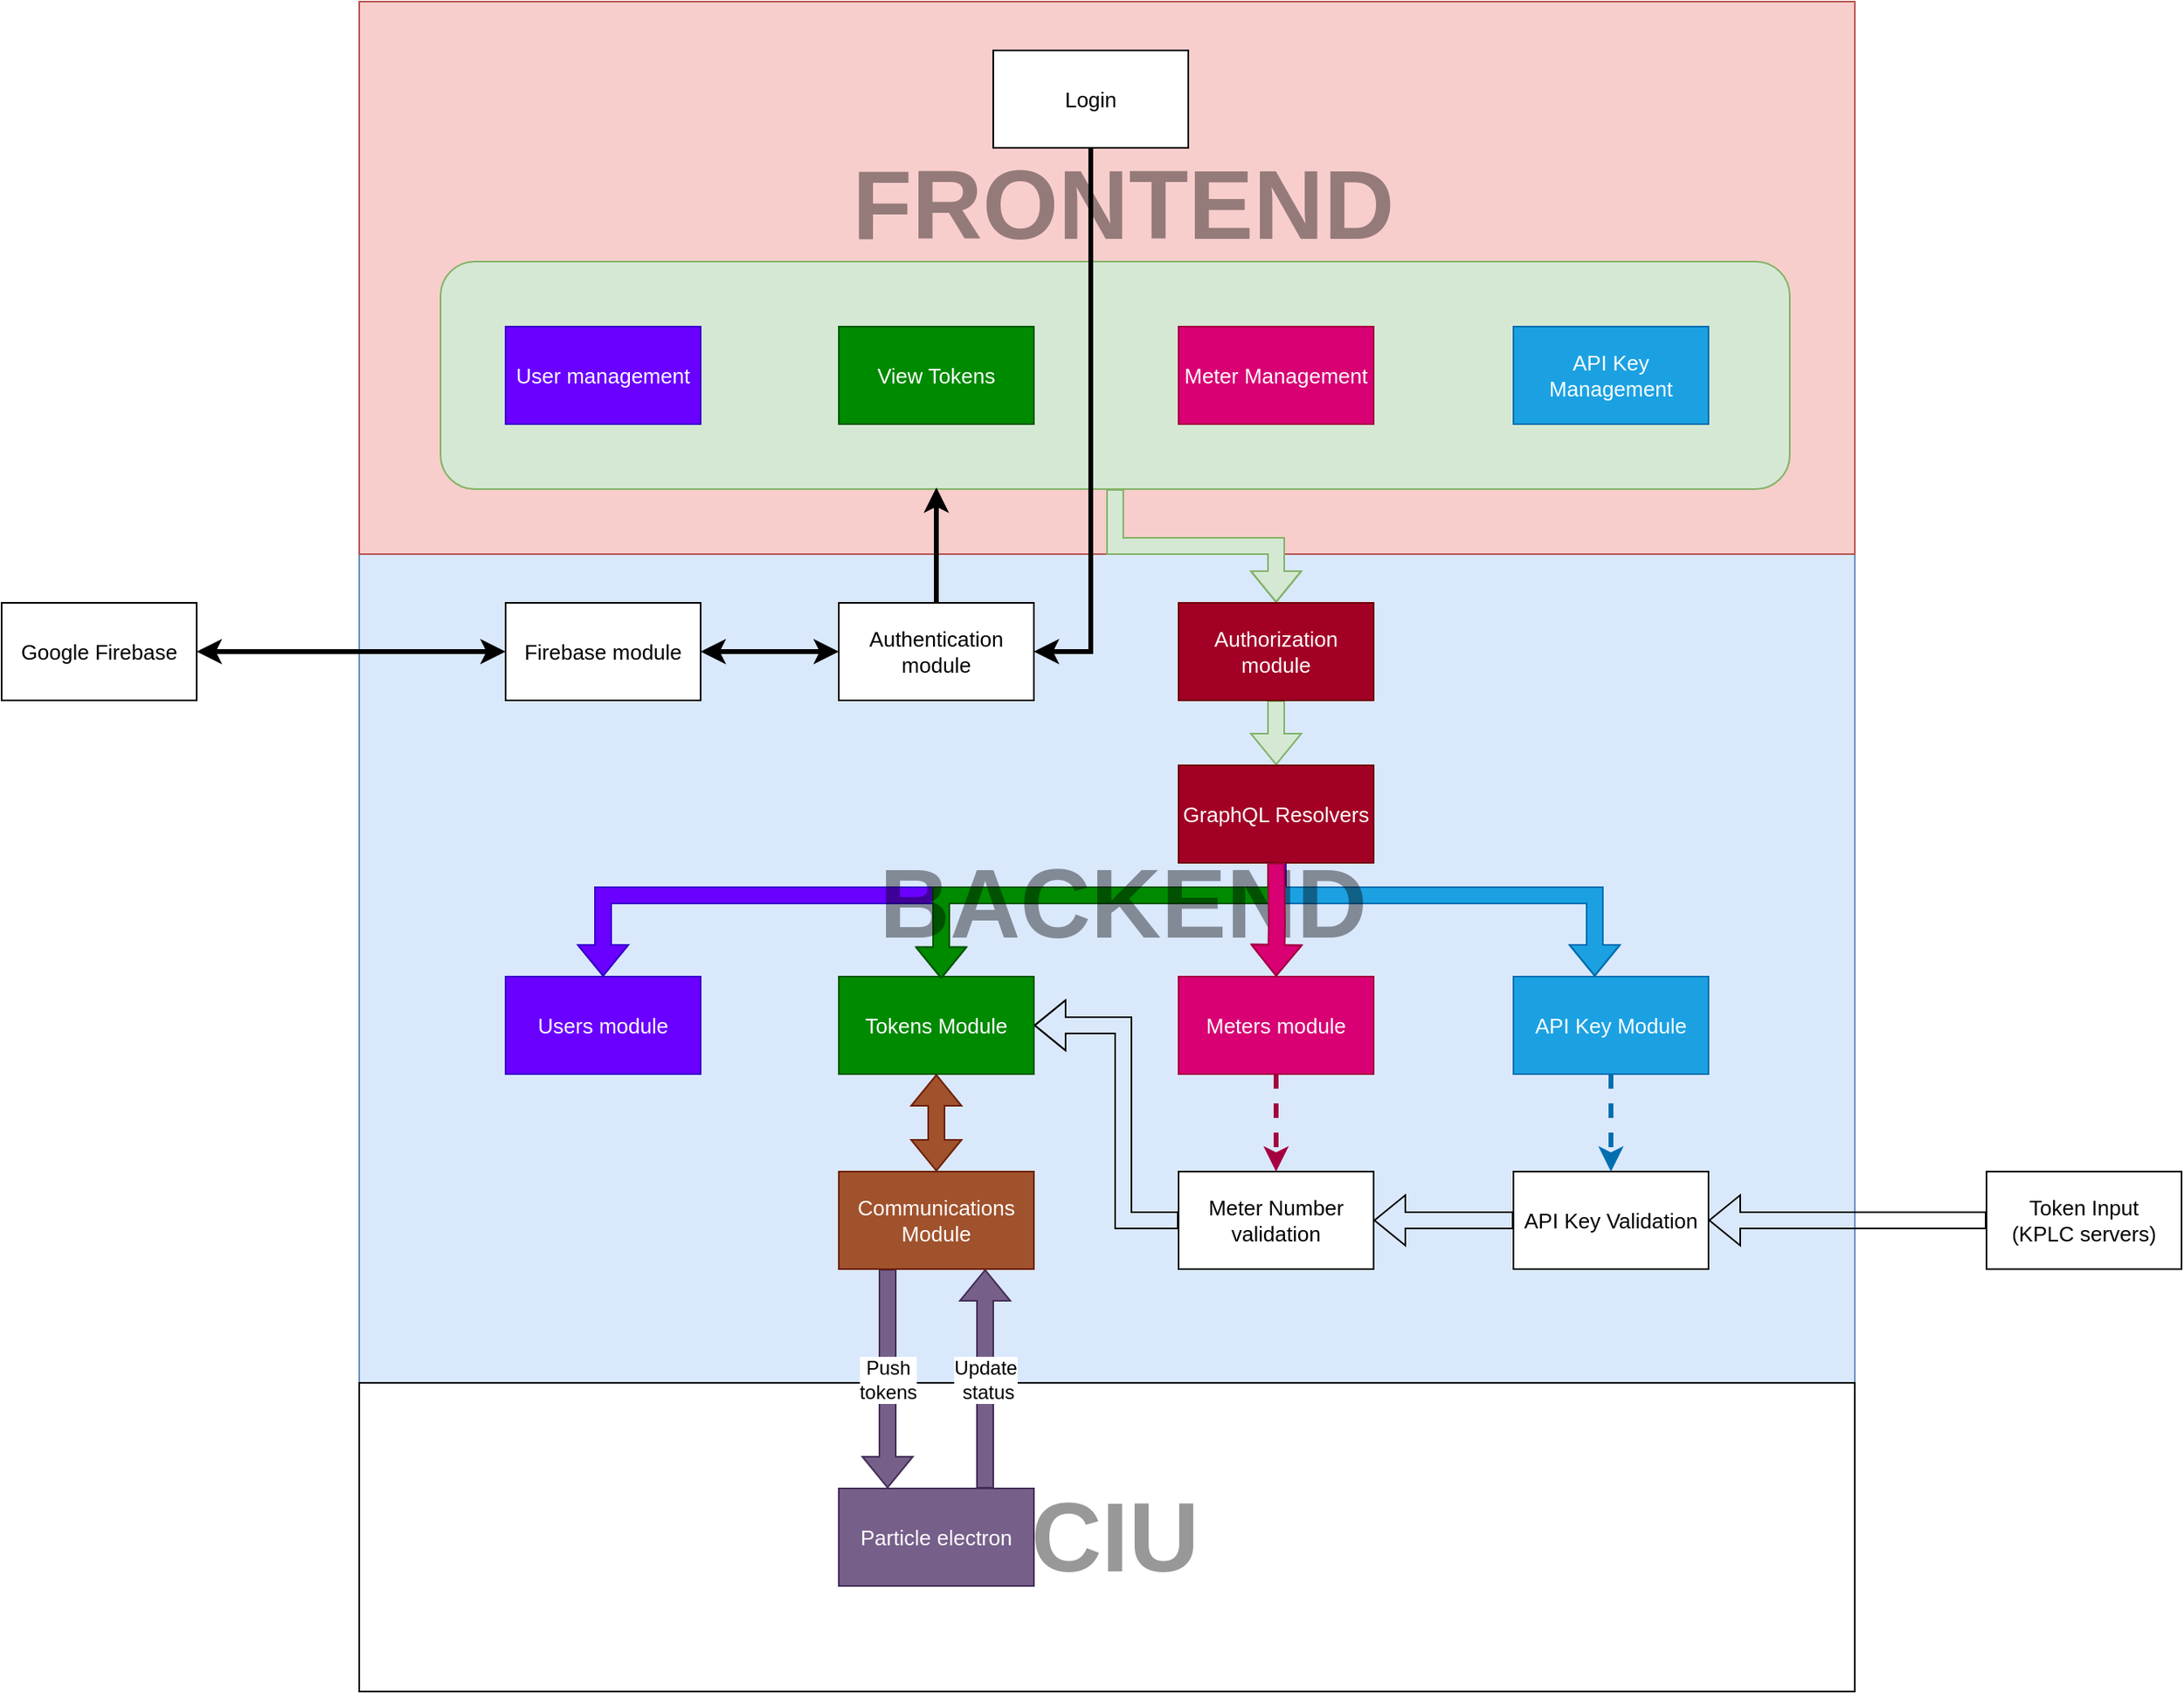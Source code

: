 <mxfile version="14.1.8" type="device"><diagram id="C5RBs43oDa-KdzZeNtuy" name="Page-1"><mxGraphModel dx="2144" dy="1612" grid="1" gridSize="10" guides="1" tooltips="1" connect="1" arrows="1" fold="1" page="1" pageScale="1" pageWidth="827" pageHeight="1169" math="0" shadow="0"><root><mxCell id="WIyWlLk6GJQsqaUBKTNV-0"/><mxCell id="WIyWlLk6GJQsqaUBKTNV-1" parent="WIyWlLk6GJQsqaUBKTNV-0"/><mxCell id="aEoYYCFHLiUPDO5pjgAt-21" value="" style="rounded=0;whiteSpace=wrap;html=1;fillColor=#dae8fc;strokeColor=#6c8ebf;textOpacity=40;fontSize=60;fontStyle=1" parent="WIyWlLk6GJQsqaUBKTNV-1" vertex="1"><mxGeometry x="240" y="440" width="920" height="510" as="geometry"/></mxCell><mxCell id="aEoYYCFHLiUPDO5pjgAt-15" value="" style="rounded=0;whiteSpace=wrap;html=1;fillColor=#f8cecc;strokeColor=#b85450;fontSize=60;textOpacity=40;" parent="WIyWlLk6GJQsqaUBKTNV-1" vertex="1"><mxGeometry x="240" y="100" width="920" height="340" as="geometry"/></mxCell><mxCell id="aEoYYCFHLiUPDO5pjgAt-24" style="edgeStyle=orthogonalEdgeStyle;rounded=0;orthogonalLoop=1;jettySize=auto;html=1;shape=flexArrow;fillColor=#d5e8d4;strokeColor=#82b366;" parent="WIyWlLk6GJQsqaUBKTNV-1" source="aEoYYCFHLiUPDO5pjgAt-22" target="aEoYYCFHLiUPDO5pjgAt-6" edge="1"><mxGeometry relative="1" as="geometry"/></mxCell><mxCell id="aEoYYCFHLiUPDO5pjgAt-22" value="" style="rounded=1;whiteSpace=wrap;html=1;fillColor=#d5e8d4;strokeColor=#82b366;" parent="WIyWlLk6GJQsqaUBKTNV-1" vertex="1"><mxGeometry x="290" y="260" width="830" height="140" as="geometry"/></mxCell><mxCell id="aEoYYCFHLiUPDO5pjgAt-14" style="edgeStyle=orthogonalEdgeStyle;rounded=0;orthogonalLoop=1;jettySize=auto;html=1;entryX=1;entryY=0.5;entryDx=0;entryDy=0;strokeWidth=3;" parent="WIyWlLk6GJQsqaUBKTNV-1" source="aEoYYCFHLiUPDO5pjgAt-7" target="aEoYYCFHLiUPDO5pjgAt-0" edge="1"><mxGeometry relative="1" as="geometry"/></mxCell><mxCell id="aEoYYCFHLiUPDO5pjgAt-7" value="Login" style="rounded=0;whiteSpace=wrap;html=1;fontSize=13;" parent="WIyWlLk6GJQsqaUBKTNV-1" vertex="1"><mxGeometry x="630" y="130" width="120" height="60" as="geometry"/></mxCell><mxCell id="aEoYYCFHLiUPDO5pjgAt-16" style="edgeStyle=orthogonalEdgeStyle;rounded=0;orthogonalLoop=1;jettySize=auto;html=1;strokeWidth=3;fillColor=#d5e8d4;" parent="WIyWlLk6GJQsqaUBKTNV-1" source="aEoYYCFHLiUPDO5pjgAt-0" edge="1"><mxGeometry relative="1" as="geometry"><mxPoint x="595" y="399" as="targetPoint"/></mxGeometry></mxCell><mxCell id="aEoYYCFHLiUPDO5pjgAt-40" style="edgeStyle=orthogonalEdgeStyle;shape=flexArrow;rounded=0;orthogonalLoop=1;jettySize=auto;html=1;startArrow=none;startFill=0;strokeWidth=1;fontSize=60;entryX=1;entryY=0.5;entryDx=0;entryDy=0;" parent="WIyWlLk6GJQsqaUBKTNV-1" source="aEoYYCFHLiUPDO5pjgAt-18" target="aEoYYCFHLiUPDO5pjgAt-12" edge="1"><mxGeometry relative="1" as="geometry"><Array as="points"><mxPoint x="710" y="850"/><mxPoint x="710" y="730"/></Array></mxGeometry></mxCell><mxCell id="aEoYYCFHLiUPDO5pjgAt-18" value="Meter Number validation" style="rounded=0;whiteSpace=wrap;html=1;fontSize=13;" parent="WIyWlLk6GJQsqaUBKTNV-1" vertex="1"><mxGeometry x="744" y="820" width="120" height="60" as="geometry"/></mxCell><mxCell id="aEoYYCFHLiUPDO5pjgAt-39" style="edgeStyle=orthogonalEdgeStyle;shape=flexArrow;rounded=0;orthogonalLoop=1;jettySize=auto;html=1;startArrow=none;startFill=0;strokeWidth=1;fontSize=60;" parent="WIyWlLk6GJQsqaUBKTNV-1" source="aEoYYCFHLiUPDO5pjgAt-19" target="aEoYYCFHLiUPDO5pjgAt-18" edge="1"><mxGeometry relative="1" as="geometry"/></mxCell><mxCell id="aEoYYCFHLiUPDO5pjgAt-19" value="API Key Validation" style="rounded=0;whiteSpace=wrap;html=1;fontSize=13;" parent="WIyWlLk6GJQsqaUBKTNV-1" vertex="1"><mxGeometry x="950" y="820" width="120" height="60" as="geometry"/></mxCell><mxCell id="aEoYYCFHLiUPDO5pjgAt-1" value="User management" style="rounded=0;whiteSpace=wrap;html=1;fontSize=13;fillColor=#6a00ff;strokeColor=#3700CC;fontColor=#ffffff;" parent="WIyWlLk6GJQsqaUBKTNV-1" vertex="1"><mxGeometry x="330" y="300" width="120" height="60" as="geometry"/></mxCell><mxCell id="aEoYYCFHLiUPDO5pjgAt-2" value="Meter Management" style="rounded=0;whiteSpace=wrap;html=1;fontSize=13;fillColor=#d80073;strokeColor=#A50040;fontColor=#ffffff;" parent="WIyWlLk6GJQsqaUBKTNV-1" vertex="1"><mxGeometry x="744" y="300" width="120" height="60" as="geometry"/></mxCell><mxCell id="aEoYYCFHLiUPDO5pjgAt-3" value="API Key Management" style="rounded=0;whiteSpace=wrap;html=1;fontSize=13;fillColor=#1ba1e2;strokeColor=#006EAF;fontColor=#ffffff;" parent="WIyWlLk6GJQsqaUBKTNV-1" vertex="1"><mxGeometry x="950" y="300" width="120" height="60" as="geometry"/></mxCell><mxCell id="aEoYYCFHLiUPDO5pjgAt-4" value="View Tokens" style="rounded=0;whiteSpace=wrap;html=1;fontSize=13;fillColor=#008a00;strokeColor=#005700;fontColor=#ffffff;" parent="WIyWlLk6GJQsqaUBKTNV-1" vertex="1"><mxGeometry x="535" y="300" width="120" height="60" as="geometry"/></mxCell><mxCell id="aEoYYCFHLiUPDO5pjgAt-9" value="Users module" style="rounded=0;whiteSpace=wrap;html=1;fontSize=13;fillColor=#6a00ff;strokeColor=#3700CC;fontColor=#ffffff;" parent="WIyWlLk6GJQsqaUBKTNV-1" vertex="1"><mxGeometry x="330" y="700" width="120" height="60" as="geometry"/></mxCell><mxCell id="aEoYYCFHLiUPDO5pjgAt-45" style="edgeStyle=orthogonalEdgeStyle;rounded=0;orthogonalLoop=1;jettySize=auto;html=1;entryX=0.5;entryY=0;entryDx=0;entryDy=0;dashed=1;startArrow=none;startFill=0;strokeWidth=3;fontSize=60;jumpSize=6;fillColor=#d80073;strokeColor=#A50040;" parent="WIyWlLk6GJQsqaUBKTNV-1" source="aEoYYCFHLiUPDO5pjgAt-10" target="aEoYYCFHLiUPDO5pjgAt-18" edge="1"><mxGeometry relative="1" as="geometry"/></mxCell><mxCell id="aEoYYCFHLiUPDO5pjgAt-10" value="Meters module" style="rounded=0;whiteSpace=wrap;html=1;fontSize=13;fillColor=#d80073;strokeColor=#A50040;fontColor=#ffffff;" parent="WIyWlLk6GJQsqaUBKTNV-1" vertex="1"><mxGeometry x="744" y="700" width="120" height="60" as="geometry"/></mxCell><mxCell id="aEoYYCFHLiUPDO5pjgAt-44" style="edgeStyle=orthogonalEdgeStyle;rounded=0;orthogonalLoop=1;jettySize=auto;html=1;startArrow=none;startFill=0;strokeWidth=3;fontSize=60;dashed=1;fillColor=#1ba1e2;strokeColor=#006EAF;" parent="WIyWlLk6GJQsqaUBKTNV-1" source="aEoYYCFHLiUPDO5pjgAt-11" target="aEoYYCFHLiUPDO5pjgAt-19" edge="1"><mxGeometry relative="1" as="geometry"/></mxCell><mxCell id="aEoYYCFHLiUPDO5pjgAt-11" value="API Key Module" style="rounded=0;whiteSpace=wrap;html=1;fontSize=13;fillColor=#1ba1e2;strokeColor=#006EAF;fontColor=#ffffff;" parent="WIyWlLk6GJQsqaUBKTNV-1" vertex="1"><mxGeometry x="950" y="700" width="120" height="60" as="geometry"/></mxCell><mxCell id="aEoYYCFHLiUPDO5pjgAt-12" value="Tokens Module" style="rounded=0;whiteSpace=wrap;html=1;fontSize=13;fillColor=#008a00;strokeColor=#005700;fontColor=#ffffff;" parent="WIyWlLk6GJQsqaUBKTNV-1" vertex="1"><mxGeometry x="535" y="700" width="120" height="60" as="geometry"/></mxCell><mxCell id="aEoYYCFHLiUPDO5pjgAt-35" style="edgeStyle=orthogonalEdgeStyle;rounded=0;orthogonalLoop=1;jettySize=auto;html=1;strokeWidth=3;fontSize=60;startArrow=classic;startFill=1;" parent="WIyWlLk6GJQsqaUBKTNV-1" source="aEoYYCFHLiUPDO5pjgAt-0" target="aEoYYCFHLiUPDO5pjgAt-34" edge="1"><mxGeometry relative="1" as="geometry"/></mxCell><mxCell id="aEoYYCFHLiUPDO5pjgAt-0" value="Authentication module" style="rounded=0;whiteSpace=wrap;html=1;fontSize=13;" parent="WIyWlLk6GJQsqaUBKTNV-1" vertex="1"><mxGeometry x="535" y="470" width="120" height="60" as="geometry"/></mxCell><mxCell id="aEoYYCFHLiUPDO5pjgAt-26" style="edgeStyle=orthogonalEdgeStyle;shape=flexArrow;rounded=0;orthogonalLoop=1;jettySize=auto;html=1;fillColor=#6a00ff;strokeColor=#3700CC;entryX=0.5;entryY=0;entryDx=0;entryDy=0;exitX=0.75;exitY=0;exitDx=0;exitDy=0;" parent="WIyWlLk6GJQsqaUBKTNV-1" source="aEoYYCFHLiUPDO5pjgAt-51" target="aEoYYCFHLiUPDO5pjgAt-9" edge="1"><mxGeometry relative="1" as="geometry"><mxPoint x="804.0" y="630" as="sourcePoint"/><Array as="points"><mxPoint x="805" y="650"/><mxPoint x="390" y="650"/></Array></mxGeometry></mxCell><mxCell id="aEoYYCFHLiUPDO5pjgAt-37" style="edgeStyle=orthogonalEdgeStyle;shape=flexArrow;rounded=0;orthogonalLoop=1;jettySize=auto;html=1;startArrow=none;startFill=0;strokeWidth=1;fontSize=60;fillColor=#1ba1e2;strokeColor=#006EAF;" parent="WIyWlLk6GJQsqaUBKTNV-1" target="aEoYYCFHLiUPDO5pjgAt-11" edge="1"><mxGeometry relative="1" as="geometry"><mxPoint x="804.0" y="630" as="sourcePoint"/><Array as="points"><mxPoint x="804" y="650"/><mxPoint x="1000" y="650"/></Array></mxGeometry></mxCell><mxCell id="aEoYYCFHLiUPDO5pjgAt-49" style="edgeStyle=orthogonalEdgeStyle;rounded=0;jumpSize=6;orthogonalLoop=1;jettySize=auto;html=1;startArrow=none;startFill=0;strokeWidth=1;fontSize=12;shape=flexArrow;fillColor=#d5e8d4;strokeColor=#82b366;" parent="WIyWlLk6GJQsqaUBKTNV-1" source="aEoYYCFHLiUPDO5pjgAt-6" target="aEoYYCFHLiUPDO5pjgAt-47" edge="1"><mxGeometry relative="1" as="geometry"/></mxCell><mxCell id="aEoYYCFHLiUPDO5pjgAt-6" value="Authorization module" style="rounded=0;whiteSpace=wrap;html=1;fillColor=#a20025;strokeColor=#6F0000;fontSize=13;fontColor=#ffffff;" parent="WIyWlLk6GJQsqaUBKTNV-1" vertex="1"><mxGeometry x="744" y="470" width="120" height="60" as="geometry"/></mxCell><mxCell id="aEoYYCFHLiUPDO5pjgAt-38" style="edgeStyle=orthogonalEdgeStyle;shape=flexArrow;rounded=0;orthogonalLoop=1;jettySize=auto;html=1;startArrow=none;startFill=0;strokeWidth=1;fontSize=60;" parent="WIyWlLk6GJQsqaUBKTNV-1" source="aEoYYCFHLiUPDO5pjgAt-27" target="aEoYYCFHLiUPDO5pjgAt-19" edge="1"><mxGeometry relative="1" as="geometry"><mxPoint x="1200" y="850" as="sourcePoint"/></mxGeometry></mxCell><mxCell id="aEoYYCFHLiUPDO5pjgAt-27" value="Token Input&lt;br&gt;(KPLC servers)" style="rounded=0;whiteSpace=wrap;html=1;fontSize=13;" parent="WIyWlLk6GJQsqaUBKTNV-1" vertex="1"><mxGeometry x="1241" y="820" width="120" height="60" as="geometry"/></mxCell><mxCell id="aEoYYCFHLiUPDO5pjgAt-28" value="" style="rounded=0;whiteSpace=wrap;html=1;fontSize=60;fontStyle=1;textOpacity=40;" parent="WIyWlLk6GJQsqaUBKTNV-1" vertex="1"><mxGeometry x="240" y="950" width="920" height="190" as="geometry"/></mxCell><mxCell id="aEoYYCFHLiUPDO5pjgAt-43" value="&lt;font style=&quot;font-size: 12px&quot;&gt;Update&lt;br&gt;&amp;nbsp;status&lt;/font&gt;" style="edgeStyle=orthogonalEdgeStyle;shape=flexArrow;rounded=0;orthogonalLoop=1;jettySize=auto;html=1;startArrow=none;startFill=0;strokeWidth=1;fontSize=12;entryX=0.75;entryY=1;entryDx=0;entryDy=0;exitX=0.75;exitY=0;exitDx=0;exitDy=0;fillColor=#76608a;strokeColor=#432D57;" parent="WIyWlLk6GJQsqaUBKTNV-1" source="aEoYYCFHLiUPDO5pjgAt-29" target="aEoYYCFHLiUPDO5pjgAt-31" edge="1"><mxGeometry relative="1" as="geometry"/></mxCell><mxCell id="aEoYYCFHLiUPDO5pjgAt-29" value="Particle electron" style="rounded=0;whiteSpace=wrap;html=1;fontSize=13;fillColor=#76608a;strokeColor=#432D57;fontColor=#ffffff;" parent="WIyWlLk6GJQsqaUBKTNV-1" vertex="1"><mxGeometry x="535" y="1015" width="120" height="60" as="geometry"/></mxCell><mxCell id="aEoYYCFHLiUPDO5pjgAt-30" value="FRONTEND" style="rounded=0;whiteSpace=wrap;html=1;fontSize=60;strokeColor=none;fillColor=none;textOpacity=40;fontStyle=1" parent="WIyWlLk6GJQsqaUBKTNV-1" vertex="1"><mxGeometry x="530" y="170" width="360" height="110" as="geometry"/></mxCell><mxCell id="aEoYYCFHLiUPDO5pjgAt-42" value="Push&lt;br&gt;tokens" style="edgeStyle=orthogonalEdgeStyle;shape=flexArrow;rounded=0;orthogonalLoop=1;jettySize=auto;html=1;startArrow=none;startFill=0;strokeWidth=1;fontSize=12;exitX=0.25;exitY=1;exitDx=0;exitDy=0;entryX=0.25;entryY=0;entryDx=0;entryDy=0;fillColor=#76608a;strokeColor=#432D57;" parent="WIyWlLk6GJQsqaUBKTNV-1" source="aEoYYCFHLiUPDO5pjgAt-31" target="aEoYYCFHLiUPDO5pjgAt-29" edge="1"><mxGeometry relative="1" as="geometry"/></mxCell><mxCell id="aEoYYCFHLiUPDO5pjgAt-34" value="Firebase module" style="rounded=0;whiteSpace=wrap;html=1;fontSize=13;" parent="WIyWlLk6GJQsqaUBKTNV-1" vertex="1"><mxGeometry x="330" y="470" width="120" height="60" as="geometry"/></mxCell><mxCell id="aEoYYCFHLiUPDO5pjgAt-47" value="GraphQL Resolvers" style="rounded=0;whiteSpace=wrap;html=1;fillColor=#a20025;fontSize=13;strokeColor=#6F0000;fontColor=#ffffff;" parent="WIyWlLk6GJQsqaUBKTNV-1" vertex="1"><mxGeometry x="744" y="570" width="120" height="60" as="geometry"/></mxCell><mxCell id="aEoYYCFHLiUPDO5pjgAt-31" value="Communications Module" style="rounded=0;whiteSpace=wrap;html=1;fontSize=13;fillColor=#a0522d;strokeColor=#6D1F00;fontColor=#ffffff;" parent="WIyWlLk6GJQsqaUBKTNV-1" vertex="1"><mxGeometry x="535" y="820" width="120" height="60" as="geometry"/></mxCell><mxCell id="aEoYYCFHLiUPDO5pjgAt-48" style="edgeStyle=orthogonalEdgeStyle;shape=flexArrow;rounded=0;orthogonalLoop=1;jettySize=auto;html=1;startArrow=block;startFill=0;strokeWidth=1;fontSize=60;fillColor=#a0522d;strokeColor=#6D1F00;" parent="WIyWlLk6GJQsqaUBKTNV-1" source="aEoYYCFHLiUPDO5pjgAt-12" target="aEoYYCFHLiUPDO5pjgAt-31" edge="1"><mxGeometry relative="1" as="geometry"><mxPoint x="378.56" y="763.84" as="sourcePoint"/><mxPoint x="430" y="890" as="targetPoint"/></mxGeometry></mxCell><mxCell id="aEoYYCFHLiUPDO5pjgAt-53" value="Google Firebase" style="rounded=0;whiteSpace=wrap;html=1;fontSize=13;" parent="WIyWlLk6GJQsqaUBKTNV-1" vertex="1"><mxGeometry x="20" y="470" width="120" height="60" as="geometry"/></mxCell><mxCell id="aEoYYCFHLiUPDO5pjgAt-54" style="edgeStyle=orthogonalEdgeStyle;rounded=0;orthogonalLoop=1;jettySize=auto;html=1;strokeWidth=3;fontSize=60;startArrow=classic;startFill=1;entryX=1;entryY=0.5;entryDx=0;entryDy=0;" parent="WIyWlLk6GJQsqaUBKTNV-1" source="aEoYYCFHLiUPDO5pjgAt-34" target="aEoYYCFHLiUPDO5pjgAt-53" edge="1"><mxGeometry relative="1" as="geometry"><mxPoint x="280" y="499.66" as="sourcePoint"/><mxPoint x="250" y="500" as="targetPoint"/><Array as="points"/></mxGeometry></mxCell><mxCell id="aEoYYCFHLiUPDO5pjgAt-57" value="CIU" style="rounded=0;whiteSpace=wrap;html=1;fontSize=60;strokeColor=none;fillColor=none;textOpacity=40;fontStyle=1" parent="WIyWlLk6GJQsqaUBKTNV-1" vertex="1"><mxGeometry x="650" y="990" width="110" height="110" as="geometry"/></mxCell><mxCell id="aEoYYCFHLiUPDO5pjgAt-25" style="edgeStyle=orthogonalEdgeStyle;shape=flexArrow;rounded=0;orthogonalLoop=1;jettySize=auto;html=1;fillColor=#008a00;strokeColor=#005700;entryX=0.522;entryY=0.023;entryDx=0;entryDy=0;entryPerimeter=0;" parent="WIyWlLk6GJQsqaUBKTNV-1" target="aEoYYCFHLiUPDO5pjgAt-12" edge="1"><mxGeometry relative="1" as="geometry"><mxPoint x="804.0" y="630" as="sourcePoint"/><Array as="points"><mxPoint x="804" y="650"/><mxPoint x="598" y="650"/><mxPoint x="598" y="701"/></Array></mxGeometry></mxCell><mxCell id="aEoYYCFHLiUPDO5pjgAt-51" value="BACKEND" style="rounded=0;whiteSpace=wrap;html=1;fontSize=60;strokeColor=none;fillColor=none;textOpacity=40;fontStyle=1" parent="WIyWlLk6GJQsqaUBKTNV-1" vertex="1"><mxGeometry x="530" y="630" width="360" height="50" as="geometry"/></mxCell><mxCell id="aEoYYCFHLiUPDO5pjgAt-36" style="edgeStyle=orthogonalEdgeStyle;rounded=0;orthogonalLoop=1;jettySize=auto;html=1;startArrow=none;startFill=0;strokeWidth=1;fontSize=60;shape=flexArrow;fillColor=#d80073;strokeColor=#A50040;" parent="WIyWlLk6GJQsqaUBKTNV-1" target="aEoYYCFHLiUPDO5pjgAt-10" edge="1"><mxGeometry relative="1" as="geometry"><mxPoint x="804" y="630" as="sourcePoint"/></mxGeometry></mxCell></root></mxGraphModel></diagram></mxfile>